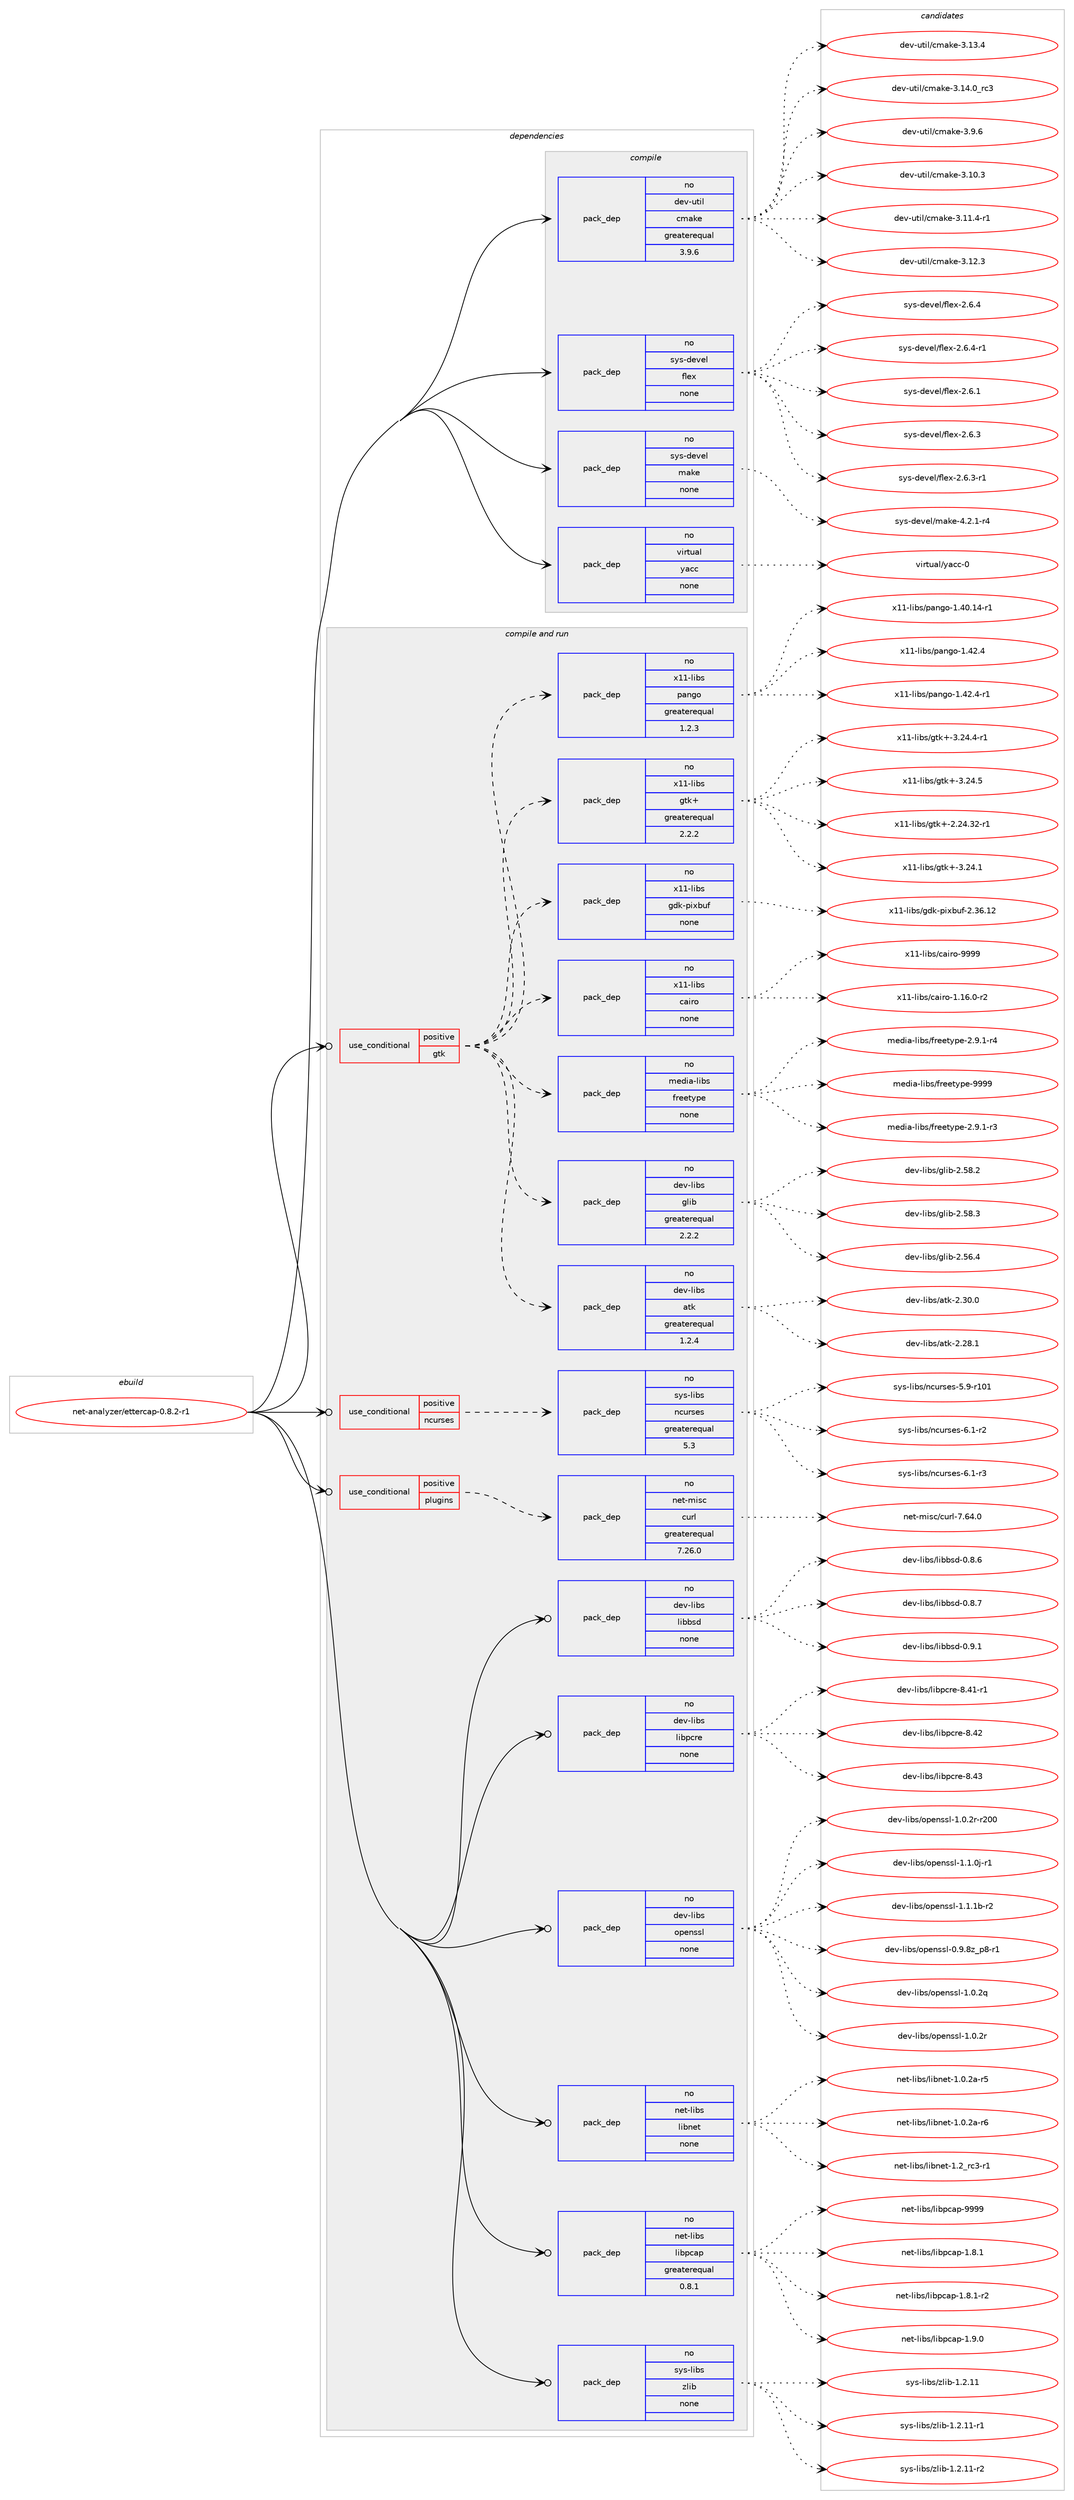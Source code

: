 digraph prolog {

# *************
# Graph options
# *************

newrank=true;
concentrate=true;
compound=true;
graph [rankdir=LR,fontname=Helvetica,fontsize=10,ranksep=1.5];#, ranksep=2.5, nodesep=0.2];
edge  [arrowhead=vee];
node  [fontname=Helvetica,fontsize=10];

# **********
# The ebuild
# **********

subgraph cluster_leftcol {
color=gray;
rank=same;
label=<<i>ebuild</i>>;
id [label="net-analyzer/ettercap-0.8.2-r1", color=red, width=4, href="../net-analyzer/ettercap-0.8.2-r1.svg"];
}

# ****************
# The dependencies
# ****************

subgraph cluster_midcol {
color=gray;
label=<<i>dependencies</i>>;
subgraph cluster_compile {
fillcolor="#eeeeee";
style=filled;
label=<<i>compile</i>>;
subgraph pack1174302 {
dependency1642464 [label=<<TABLE BORDER="0" CELLBORDER="1" CELLSPACING="0" CELLPADDING="4" WIDTH="220"><TR><TD ROWSPAN="6" CELLPADDING="30">pack_dep</TD></TR><TR><TD WIDTH="110">no</TD></TR><TR><TD>dev-util</TD></TR><TR><TD>cmake</TD></TR><TR><TD>greaterequal</TD></TR><TR><TD>3.9.6</TD></TR></TABLE>>, shape=none, color=blue];
}
id:e -> dependency1642464:w [weight=20,style="solid",arrowhead="vee"];
subgraph pack1174303 {
dependency1642465 [label=<<TABLE BORDER="0" CELLBORDER="1" CELLSPACING="0" CELLPADDING="4" WIDTH="220"><TR><TD ROWSPAN="6" CELLPADDING="30">pack_dep</TD></TR><TR><TD WIDTH="110">no</TD></TR><TR><TD>sys-devel</TD></TR><TR><TD>flex</TD></TR><TR><TD>none</TD></TR><TR><TD></TD></TR></TABLE>>, shape=none, color=blue];
}
id:e -> dependency1642465:w [weight=20,style="solid",arrowhead="vee"];
subgraph pack1174304 {
dependency1642466 [label=<<TABLE BORDER="0" CELLBORDER="1" CELLSPACING="0" CELLPADDING="4" WIDTH="220"><TR><TD ROWSPAN="6" CELLPADDING="30">pack_dep</TD></TR><TR><TD WIDTH="110">no</TD></TR><TR><TD>sys-devel</TD></TR><TR><TD>make</TD></TR><TR><TD>none</TD></TR><TR><TD></TD></TR></TABLE>>, shape=none, color=blue];
}
id:e -> dependency1642466:w [weight=20,style="solid",arrowhead="vee"];
subgraph pack1174305 {
dependency1642467 [label=<<TABLE BORDER="0" CELLBORDER="1" CELLSPACING="0" CELLPADDING="4" WIDTH="220"><TR><TD ROWSPAN="6" CELLPADDING="30">pack_dep</TD></TR><TR><TD WIDTH="110">no</TD></TR><TR><TD>virtual</TD></TR><TR><TD>yacc</TD></TR><TR><TD>none</TD></TR><TR><TD></TD></TR></TABLE>>, shape=none, color=blue];
}
id:e -> dependency1642467:w [weight=20,style="solid",arrowhead="vee"];
}
subgraph cluster_compileandrun {
fillcolor="#eeeeee";
style=filled;
label=<<i>compile and run</i>>;
subgraph cond441636 {
dependency1642468 [label=<<TABLE BORDER="0" CELLBORDER="1" CELLSPACING="0" CELLPADDING="4"><TR><TD ROWSPAN="3" CELLPADDING="10">use_conditional</TD></TR><TR><TD>positive</TD></TR><TR><TD>gtk</TD></TR></TABLE>>, shape=none, color=red];
subgraph pack1174306 {
dependency1642469 [label=<<TABLE BORDER="0" CELLBORDER="1" CELLSPACING="0" CELLPADDING="4" WIDTH="220"><TR><TD ROWSPAN="6" CELLPADDING="30">pack_dep</TD></TR><TR><TD WIDTH="110">no</TD></TR><TR><TD>dev-libs</TD></TR><TR><TD>atk</TD></TR><TR><TD>greaterequal</TD></TR><TR><TD>1.2.4</TD></TR></TABLE>>, shape=none, color=blue];
}
dependency1642468:e -> dependency1642469:w [weight=20,style="dashed",arrowhead="vee"];
subgraph pack1174307 {
dependency1642470 [label=<<TABLE BORDER="0" CELLBORDER="1" CELLSPACING="0" CELLPADDING="4" WIDTH="220"><TR><TD ROWSPAN="6" CELLPADDING="30">pack_dep</TD></TR><TR><TD WIDTH="110">no</TD></TR><TR><TD>dev-libs</TD></TR><TR><TD>glib</TD></TR><TR><TD>greaterequal</TD></TR><TR><TD>2.2.2</TD></TR></TABLE>>, shape=none, color=blue];
}
dependency1642468:e -> dependency1642470:w [weight=20,style="dashed",arrowhead="vee"];
subgraph pack1174308 {
dependency1642471 [label=<<TABLE BORDER="0" CELLBORDER="1" CELLSPACING="0" CELLPADDING="4" WIDTH="220"><TR><TD ROWSPAN="6" CELLPADDING="30">pack_dep</TD></TR><TR><TD WIDTH="110">no</TD></TR><TR><TD>media-libs</TD></TR><TR><TD>freetype</TD></TR><TR><TD>none</TD></TR><TR><TD></TD></TR></TABLE>>, shape=none, color=blue];
}
dependency1642468:e -> dependency1642471:w [weight=20,style="dashed",arrowhead="vee"];
subgraph pack1174309 {
dependency1642472 [label=<<TABLE BORDER="0" CELLBORDER="1" CELLSPACING="0" CELLPADDING="4" WIDTH="220"><TR><TD ROWSPAN="6" CELLPADDING="30">pack_dep</TD></TR><TR><TD WIDTH="110">no</TD></TR><TR><TD>x11-libs</TD></TR><TR><TD>cairo</TD></TR><TR><TD>none</TD></TR><TR><TD></TD></TR></TABLE>>, shape=none, color=blue];
}
dependency1642468:e -> dependency1642472:w [weight=20,style="dashed",arrowhead="vee"];
subgraph pack1174310 {
dependency1642473 [label=<<TABLE BORDER="0" CELLBORDER="1" CELLSPACING="0" CELLPADDING="4" WIDTH="220"><TR><TD ROWSPAN="6" CELLPADDING="30">pack_dep</TD></TR><TR><TD WIDTH="110">no</TD></TR><TR><TD>x11-libs</TD></TR><TR><TD>gdk-pixbuf</TD></TR><TR><TD>none</TD></TR><TR><TD></TD></TR></TABLE>>, shape=none, color=blue];
}
dependency1642468:e -> dependency1642473:w [weight=20,style="dashed",arrowhead="vee"];
subgraph pack1174311 {
dependency1642474 [label=<<TABLE BORDER="0" CELLBORDER="1" CELLSPACING="0" CELLPADDING="4" WIDTH="220"><TR><TD ROWSPAN="6" CELLPADDING="30">pack_dep</TD></TR><TR><TD WIDTH="110">no</TD></TR><TR><TD>x11-libs</TD></TR><TR><TD>gtk+</TD></TR><TR><TD>greaterequal</TD></TR><TR><TD>2.2.2</TD></TR></TABLE>>, shape=none, color=blue];
}
dependency1642468:e -> dependency1642474:w [weight=20,style="dashed",arrowhead="vee"];
subgraph pack1174312 {
dependency1642475 [label=<<TABLE BORDER="0" CELLBORDER="1" CELLSPACING="0" CELLPADDING="4" WIDTH="220"><TR><TD ROWSPAN="6" CELLPADDING="30">pack_dep</TD></TR><TR><TD WIDTH="110">no</TD></TR><TR><TD>x11-libs</TD></TR><TR><TD>pango</TD></TR><TR><TD>greaterequal</TD></TR><TR><TD>1.2.3</TD></TR></TABLE>>, shape=none, color=blue];
}
dependency1642468:e -> dependency1642475:w [weight=20,style="dashed",arrowhead="vee"];
}
id:e -> dependency1642468:w [weight=20,style="solid",arrowhead="odotvee"];
subgraph cond441637 {
dependency1642476 [label=<<TABLE BORDER="0" CELLBORDER="1" CELLSPACING="0" CELLPADDING="4"><TR><TD ROWSPAN="3" CELLPADDING="10">use_conditional</TD></TR><TR><TD>positive</TD></TR><TR><TD>ncurses</TD></TR></TABLE>>, shape=none, color=red];
subgraph pack1174313 {
dependency1642477 [label=<<TABLE BORDER="0" CELLBORDER="1" CELLSPACING="0" CELLPADDING="4" WIDTH="220"><TR><TD ROWSPAN="6" CELLPADDING="30">pack_dep</TD></TR><TR><TD WIDTH="110">no</TD></TR><TR><TD>sys-libs</TD></TR><TR><TD>ncurses</TD></TR><TR><TD>greaterequal</TD></TR><TR><TD>5.3</TD></TR></TABLE>>, shape=none, color=blue];
}
dependency1642476:e -> dependency1642477:w [weight=20,style="dashed",arrowhead="vee"];
}
id:e -> dependency1642476:w [weight=20,style="solid",arrowhead="odotvee"];
subgraph cond441638 {
dependency1642478 [label=<<TABLE BORDER="0" CELLBORDER="1" CELLSPACING="0" CELLPADDING="4"><TR><TD ROWSPAN="3" CELLPADDING="10">use_conditional</TD></TR><TR><TD>positive</TD></TR><TR><TD>plugins</TD></TR></TABLE>>, shape=none, color=red];
subgraph pack1174314 {
dependency1642479 [label=<<TABLE BORDER="0" CELLBORDER="1" CELLSPACING="0" CELLPADDING="4" WIDTH="220"><TR><TD ROWSPAN="6" CELLPADDING="30">pack_dep</TD></TR><TR><TD WIDTH="110">no</TD></TR><TR><TD>net-misc</TD></TR><TR><TD>curl</TD></TR><TR><TD>greaterequal</TD></TR><TR><TD>7.26.0</TD></TR></TABLE>>, shape=none, color=blue];
}
dependency1642478:e -> dependency1642479:w [weight=20,style="dashed",arrowhead="vee"];
}
id:e -> dependency1642478:w [weight=20,style="solid",arrowhead="odotvee"];
subgraph pack1174315 {
dependency1642480 [label=<<TABLE BORDER="0" CELLBORDER="1" CELLSPACING="0" CELLPADDING="4" WIDTH="220"><TR><TD ROWSPAN="6" CELLPADDING="30">pack_dep</TD></TR><TR><TD WIDTH="110">no</TD></TR><TR><TD>dev-libs</TD></TR><TR><TD>libbsd</TD></TR><TR><TD>none</TD></TR><TR><TD></TD></TR></TABLE>>, shape=none, color=blue];
}
id:e -> dependency1642480:w [weight=20,style="solid",arrowhead="odotvee"];
subgraph pack1174316 {
dependency1642481 [label=<<TABLE BORDER="0" CELLBORDER="1" CELLSPACING="0" CELLPADDING="4" WIDTH="220"><TR><TD ROWSPAN="6" CELLPADDING="30">pack_dep</TD></TR><TR><TD WIDTH="110">no</TD></TR><TR><TD>dev-libs</TD></TR><TR><TD>libpcre</TD></TR><TR><TD>none</TD></TR><TR><TD></TD></TR></TABLE>>, shape=none, color=blue];
}
id:e -> dependency1642481:w [weight=20,style="solid",arrowhead="odotvee"];
subgraph pack1174317 {
dependency1642482 [label=<<TABLE BORDER="0" CELLBORDER="1" CELLSPACING="0" CELLPADDING="4" WIDTH="220"><TR><TD ROWSPAN="6" CELLPADDING="30">pack_dep</TD></TR><TR><TD WIDTH="110">no</TD></TR><TR><TD>dev-libs</TD></TR><TR><TD>openssl</TD></TR><TR><TD>none</TD></TR><TR><TD></TD></TR></TABLE>>, shape=none, color=blue];
}
id:e -> dependency1642482:w [weight=20,style="solid",arrowhead="odotvee"];
subgraph pack1174318 {
dependency1642483 [label=<<TABLE BORDER="0" CELLBORDER="1" CELLSPACING="0" CELLPADDING="4" WIDTH="220"><TR><TD ROWSPAN="6" CELLPADDING="30">pack_dep</TD></TR><TR><TD WIDTH="110">no</TD></TR><TR><TD>net-libs</TD></TR><TR><TD>libnet</TD></TR><TR><TD>none</TD></TR><TR><TD></TD></TR></TABLE>>, shape=none, color=blue];
}
id:e -> dependency1642483:w [weight=20,style="solid",arrowhead="odotvee"];
subgraph pack1174319 {
dependency1642484 [label=<<TABLE BORDER="0" CELLBORDER="1" CELLSPACING="0" CELLPADDING="4" WIDTH="220"><TR><TD ROWSPAN="6" CELLPADDING="30">pack_dep</TD></TR><TR><TD WIDTH="110">no</TD></TR><TR><TD>net-libs</TD></TR><TR><TD>libpcap</TD></TR><TR><TD>greaterequal</TD></TR><TR><TD>0.8.1</TD></TR></TABLE>>, shape=none, color=blue];
}
id:e -> dependency1642484:w [weight=20,style="solid",arrowhead="odotvee"];
subgraph pack1174320 {
dependency1642485 [label=<<TABLE BORDER="0" CELLBORDER="1" CELLSPACING="0" CELLPADDING="4" WIDTH="220"><TR><TD ROWSPAN="6" CELLPADDING="30">pack_dep</TD></TR><TR><TD WIDTH="110">no</TD></TR><TR><TD>sys-libs</TD></TR><TR><TD>zlib</TD></TR><TR><TD>none</TD></TR><TR><TD></TD></TR></TABLE>>, shape=none, color=blue];
}
id:e -> dependency1642485:w [weight=20,style="solid",arrowhead="odotvee"];
}
subgraph cluster_run {
fillcolor="#eeeeee";
style=filled;
label=<<i>run</i>>;
}
}

# **************
# The candidates
# **************

subgraph cluster_choices {
rank=same;
color=gray;
label=<<i>candidates</i>>;

subgraph choice1174302 {
color=black;
nodesep=1;
choice1001011184511711610510847991099710710145514649484651 [label="dev-util/cmake-3.10.3", color=red, width=4,href="../dev-util/cmake-3.10.3.svg"];
choice10010111845117116105108479910997107101455146494946524511449 [label="dev-util/cmake-3.11.4-r1", color=red, width=4,href="../dev-util/cmake-3.11.4-r1.svg"];
choice1001011184511711610510847991099710710145514649504651 [label="dev-util/cmake-3.12.3", color=red, width=4,href="../dev-util/cmake-3.12.3.svg"];
choice1001011184511711610510847991099710710145514649514652 [label="dev-util/cmake-3.13.4", color=red, width=4,href="../dev-util/cmake-3.13.4.svg"];
choice1001011184511711610510847991099710710145514649524648951149951 [label="dev-util/cmake-3.14.0_rc3", color=red, width=4,href="../dev-util/cmake-3.14.0_rc3.svg"];
choice10010111845117116105108479910997107101455146574654 [label="dev-util/cmake-3.9.6", color=red, width=4,href="../dev-util/cmake-3.9.6.svg"];
dependency1642464:e -> choice1001011184511711610510847991099710710145514649484651:w [style=dotted,weight="100"];
dependency1642464:e -> choice10010111845117116105108479910997107101455146494946524511449:w [style=dotted,weight="100"];
dependency1642464:e -> choice1001011184511711610510847991099710710145514649504651:w [style=dotted,weight="100"];
dependency1642464:e -> choice1001011184511711610510847991099710710145514649514652:w [style=dotted,weight="100"];
dependency1642464:e -> choice1001011184511711610510847991099710710145514649524648951149951:w [style=dotted,weight="100"];
dependency1642464:e -> choice10010111845117116105108479910997107101455146574654:w [style=dotted,weight="100"];
}
subgraph choice1174303 {
color=black;
nodesep=1;
choice1151211154510010111810110847102108101120455046544649 [label="sys-devel/flex-2.6.1", color=red, width=4,href="../sys-devel/flex-2.6.1.svg"];
choice1151211154510010111810110847102108101120455046544651 [label="sys-devel/flex-2.6.3", color=red, width=4,href="../sys-devel/flex-2.6.3.svg"];
choice11512111545100101118101108471021081011204550465446514511449 [label="sys-devel/flex-2.6.3-r1", color=red, width=4,href="../sys-devel/flex-2.6.3-r1.svg"];
choice1151211154510010111810110847102108101120455046544652 [label="sys-devel/flex-2.6.4", color=red, width=4,href="../sys-devel/flex-2.6.4.svg"];
choice11512111545100101118101108471021081011204550465446524511449 [label="sys-devel/flex-2.6.4-r1", color=red, width=4,href="../sys-devel/flex-2.6.4-r1.svg"];
dependency1642465:e -> choice1151211154510010111810110847102108101120455046544649:w [style=dotted,weight="100"];
dependency1642465:e -> choice1151211154510010111810110847102108101120455046544651:w [style=dotted,weight="100"];
dependency1642465:e -> choice11512111545100101118101108471021081011204550465446514511449:w [style=dotted,weight="100"];
dependency1642465:e -> choice1151211154510010111810110847102108101120455046544652:w [style=dotted,weight="100"];
dependency1642465:e -> choice11512111545100101118101108471021081011204550465446524511449:w [style=dotted,weight="100"];
}
subgraph choice1174304 {
color=black;
nodesep=1;
choice1151211154510010111810110847109971071014552465046494511452 [label="sys-devel/make-4.2.1-r4", color=red, width=4,href="../sys-devel/make-4.2.1-r4.svg"];
dependency1642466:e -> choice1151211154510010111810110847109971071014552465046494511452:w [style=dotted,weight="100"];
}
subgraph choice1174305 {
color=black;
nodesep=1;
choice11810511411611797108471219799994548 [label="virtual/yacc-0", color=red, width=4,href="../virtual/yacc-0.svg"];
dependency1642467:e -> choice11810511411611797108471219799994548:w [style=dotted,weight="100"];
}
subgraph choice1174306 {
color=black;
nodesep=1;
choice1001011184510810598115479711610745504650564649 [label="dev-libs/atk-2.28.1", color=red, width=4,href="../dev-libs/atk-2.28.1.svg"];
choice1001011184510810598115479711610745504651484648 [label="dev-libs/atk-2.30.0", color=red, width=4,href="../dev-libs/atk-2.30.0.svg"];
dependency1642469:e -> choice1001011184510810598115479711610745504650564649:w [style=dotted,weight="100"];
dependency1642469:e -> choice1001011184510810598115479711610745504651484648:w [style=dotted,weight="100"];
}
subgraph choice1174307 {
color=black;
nodesep=1;
choice1001011184510810598115471031081059845504653544652 [label="dev-libs/glib-2.56.4", color=red, width=4,href="../dev-libs/glib-2.56.4.svg"];
choice1001011184510810598115471031081059845504653564650 [label="dev-libs/glib-2.58.2", color=red, width=4,href="../dev-libs/glib-2.58.2.svg"];
choice1001011184510810598115471031081059845504653564651 [label="dev-libs/glib-2.58.3", color=red, width=4,href="../dev-libs/glib-2.58.3.svg"];
dependency1642470:e -> choice1001011184510810598115471031081059845504653544652:w [style=dotted,weight="100"];
dependency1642470:e -> choice1001011184510810598115471031081059845504653564650:w [style=dotted,weight="100"];
dependency1642470:e -> choice1001011184510810598115471031081059845504653564651:w [style=dotted,weight="100"];
}
subgraph choice1174308 {
color=black;
nodesep=1;
choice109101100105974510810598115471021141011011161211121014550465746494511451 [label="media-libs/freetype-2.9.1-r3", color=red, width=4,href="../media-libs/freetype-2.9.1-r3.svg"];
choice109101100105974510810598115471021141011011161211121014550465746494511452 [label="media-libs/freetype-2.9.1-r4", color=red, width=4,href="../media-libs/freetype-2.9.1-r4.svg"];
choice109101100105974510810598115471021141011011161211121014557575757 [label="media-libs/freetype-9999", color=red, width=4,href="../media-libs/freetype-9999.svg"];
dependency1642471:e -> choice109101100105974510810598115471021141011011161211121014550465746494511451:w [style=dotted,weight="100"];
dependency1642471:e -> choice109101100105974510810598115471021141011011161211121014550465746494511452:w [style=dotted,weight="100"];
dependency1642471:e -> choice109101100105974510810598115471021141011011161211121014557575757:w [style=dotted,weight="100"];
}
subgraph choice1174309 {
color=black;
nodesep=1;
choice12049494510810598115479997105114111454946495446484511450 [label="x11-libs/cairo-1.16.0-r2", color=red, width=4,href="../x11-libs/cairo-1.16.0-r2.svg"];
choice120494945108105981154799971051141114557575757 [label="x11-libs/cairo-9999", color=red, width=4,href="../x11-libs/cairo-9999.svg"];
dependency1642472:e -> choice12049494510810598115479997105114111454946495446484511450:w [style=dotted,weight="100"];
dependency1642472:e -> choice120494945108105981154799971051141114557575757:w [style=dotted,weight="100"];
}
subgraph choice1174310 {
color=black;
nodesep=1;
choice120494945108105981154710310010745112105120981171024550465154464950 [label="x11-libs/gdk-pixbuf-2.36.12", color=red, width=4,href="../x11-libs/gdk-pixbuf-2.36.12.svg"];
dependency1642473:e -> choice120494945108105981154710310010745112105120981171024550465154464950:w [style=dotted,weight="100"];
}
subgraph choice1174311 {
color=black;
nodesep=1;
choice12049494510810598115471031161074345504650524651504511449 [label="x11-libs/gtk+-2.24.32-r1", color=red, width=4,href="../x11-libs/gtk+-2.24.32-r1.svg"];
choice12049494510810598115471031161074345514650524649 [label="x11-libs/gtk+-3.24.1", color=red, width=4,href="../x11-libs/gtk+-3.24.1.svg"];
choice120494945108105981154710311610743455146505246524511449 [label="x11-libs/gtk+-3.24.4-r1", color=red, width=4,href="../x11-libs/gtk+-3.24.4-r1.svg"];
choice12049494510810598115471031161074345514650524653 [label="x11-libs/gtk+-3.24.5", color=red, width=4,href="../x11-libs/gtk+-3.24.5.svg"];
dependency1642474:e -> choice12049494510810598115471031161074345504650524651504511449:w [style=dotted,weight="100"];
dependency1642474:e -> choice12049494510810598115471031161074345514650524649:w [style=dotted,weight="100"];
dependency1642474:e -> choice120494945108105981154710311610743455146505246524511449:w [style=dotted,weight="100"];
dependency1642474:e -> choice12049494510810598115471031161074345514650524653:w [style=dotted,weight="100"];
}
subgraph choice1174312 {
color=black;
nodesep=1;
choice12049494510810598115471129711010311145494652484649524511449 [label="x11-libs/pango-1.40.14-r1", color=red, width=4,href="../x11-libs/pango-1.40.14-r1.svg"];
choice12049494510810598115471129711010311145494652504652 [label="x11-libs/pango-1.42.4", color=red, width=4,href="../x11-libs/pango-1.42.4.svg"];
choice120494945108105981154711297110103111454946525046524511449 [label="x11-libs/pango-1.42.4-r1", color=red, width=4,href="../x11-libs/pango-1.42.4-r1.svg"];
dependency1642475:e -> choice12049494510810598115471129711010311145494652484649524511449:w [style=dotted,weight="100"];
dependency1642475:e -> choice12049494510810598115471129711010311145494652504652:w [style=dotted,weight="100"];
dependency1642475:e -> choice120494945108105981154711297110103111454946525046524511449:w [style=dotted,weight="100"];
}
subgraph choice1174313 {
color=black;
nodesep=1;
choice115121115451081059811547110991171141151011154553465745114494849 [label="sys-libs/ncurses-5.9-r101", color=red, width=4,href="../sys-libs/ncurses-5.9-r101.svg"];
choice11512111545108105981154711099117114115101115455446494511450 [label="sys-libs/ncurses-6.1-r2", color=red, width=4,href="../sys-libs/ncurses-6.1-r2.svg"];
choice11512111545108105981154711099117114115101115455446494511451 [label="sys-libs/ncurses-6.1-r3", color=red, width=4,href="../sys-libs/ncurses-6.1-r3.svg"];
dependency1642477:e -> choice115121115451081059811547110991171141151011154553465745114494849:w [style=dotted,weight="100"];
dependency1642477:e -> choice11512111545108105981154711099117114115101115455446494511450:w [style=dotted,weight="100"];
dependency1642477:e -> choice11512111545108105981154711099117114115101115455446494511451:w [style=dotted,weight="100"];
}
subgraph choice1174314 {
color=black;
nodesep=1;
choice1101011164510910511599479911711410845554654524648 [label="net-misc/curl-7.64.0", color=red, width=4,href="../net-misc/curl-7.64.0.svg"];
dependency1642479:e -> choice1101011164510910511599479911711410845554654524648:w [style=dotted,weight="100"];
}
subgraph choice1174315 {
color=black;
nodesep=1;
choice1001011184510810598115471081059898115100454846564654 [label="dev-libs/libbsd-0.8.6", color=red, width=4,href="../dev-libs/libbsd-0.8.6.svg"];
choice1001011184510810598115471081059898115100454846564655 [label="dev-libs/libbsd-0.8.7", color=red, width=4,href="../dev-libs/libbsd-0.8.7.svg"];
choice1001011184510810598115471081059898115100454846574649 [label="dev-libs/libbsd-0.9.1", color=red, width=4,href="../dev-libs/libbsd-0.9.1.svg"];
dependency1642480:e -> choice1001011184510810598115471081059898115100454846564654:w [style=dotted,weight="100"];
dependency1642480:e -> choice1001011184510810598115471081059898115100454846564655:w [style=dotted,weight="100"];
dependency1642480:e -> choice1001011184510810598115471081059898115100454846574649:w [style=dotted,weight="100"];
}
subgraph choice1174316 {
color=black;
nodesep=1;
choice100101118451081059811547108105981129911410145564652494511449 [label="dev-libs/libpcre-8.41-r1", color=red, width=4,href="../dev-libs/libpcre-8.41-r1.svg"];
choice10010111845108105981154710810598112991141014556465250 [label="dev-libs/libpcre-8.42", color=red, width=4,href="../dev-libs/libpcre-8.42.svg"];
choice10010111845108105981154710810598112991141014556465251 [label="dev-libs/libpcre-8.43", color=red, width=4,href="../dev-libs/libpcre-8.43.svg"];
dependency1642481:e -> choice100101118451081059811547108105981129911410145564652494511449:w [style=dotted,weight="100"];
dependency1642481:e -> choice10010111845108105981154710810598112991141014556465250:w [style=dotted,weight="100"];
dependency1642481:e -> choice10010111845108105981154710810598112991141014556465251:w [style=dotted,weight="100"];
}
subgraph choice1174317 {
color=black;
nodesep=1;
choice10010111845108105981154711111210111011511510845484657465612295112564511449 [label="dev-libs/openssl-0.9.8z_p8-r1", color=red, width=4,href="../dev-libs/openssl-0.9.8z_p8-r1.svg"];
choice100101118451081059811547111112101110115115108454946484650113 [label="dev-libs/openssl-1.0.2q", color=red, width=4,href="../dev-libs/openssl-1.0.2q.svg"];
choice100101118451081059811547111112101110115115108454946484650114 [label="dev-libs/openssl-1.0.2r", color=red, width=4,href="../dev-libs/openssl-1.0.2r.svg"];
choice10010111845108105981154711111210111011511510845494648465011445114504848 [label="dev-libs/openssl-1.0.2r-r200", color=red, width=4,href="../dev-libs/openssl-1.0.2r-r200.svg"];
choice1001011184510810598115471111121011101151151084549464946481064511449 [label="dev-libs/openssl-1.1.0j-r1", color=red, width=4,href="../dev-libs/openssl-1.1.0j-r1.svg"];
choice100101118451081059811547111112101110115115108454946494649984511450 [label="dev-libs/openssl-1.1.1b-r2", color=red, width=4,href="../dev-libs/openssl-1.1.1b-r2.svg"];
dependency1642482:e -> choice10010111845108105981154711111210111011511510845484657465612295112564511449:w [style=dotted,weight="100"];
dependency1642482:e -> choice100101118451081059811547111112101110115115108454946484650113:w [style=dotted,weight="100"];
dependency1642482:e -> choice100101118451081059811547111112101110115115108454946484650114:w [style=dotted,weight="100"];
dependency1642482:e -> choice10010111845108105981154711111210111011511510845494648465011445114504848:w [style=dotted,weight="100"];
dependency1642482:e -> choice1001011184510810598115471111121011101151151084549464946481064511449:w [style=dotted,weight="100"];
dependency1642482:e -> choice100101118451081059811547111112101110115115108454946494649984511450:w [style=dotted,weight="100"];
}
subgraph choice1174318 {
color=black;
nodesep=1;
choice11010111645108105981154710810598110101116454946484650974511453 [label="net-libs/libnet-1.0.2a-r5", color=red, width=4,href="../net-libs/libnet-1.0.2a-r5.svg"];
choice11010111645108105981154710810598110101116454946484650974511454 [label="net-libs/libnet-1.0.2a-r6", color=red, width=4,href="../net-libs/libnet-1.0.2a-r6.svg"];
choice11010111645108105981154710810598110101116454946509511499514511449 [label="net-libs/libnet-1.2_rc3-r1", color=red, width=4,href="../net-libs/libnet-1.2_rc3-r1.svg"];
dependency1642483:e -> choice11010111645108105981154710810598110101116454946484650974511453:w [style=dotted,weight="100"];
dependency1642483:e -> choice11010111645108105981154710810598110101116454946484650974511454:w [style=dotted,weight="100"];
dependency1642483:e -> choice11010111645108105981154710810598110101116454946509511499514511449:w [style=dotted,weight="100"];
}
subgraph choice1174319 {
color=black;
nodesep=1;
choice110101116451081059811547108105981129997112454946564649 [label="net-libs/libpcap-1.8.1", color=red, width=4,href="../net-libs/libpcap-1.8.1.svg"];
choice1101011164510810598115471081059811299971124549465646494511450 [label="net-libs/libpcap-1.8.1-r2", color=red, width=4,href="../net-libs/libpcap-1.8.1-r2.svg"];
choice110101116451081059811547108105981129997112454946574648 [label="net-libs/libpcap-1.9.0", color=red, width=4,href="../net-libs/libpcap-1.9.0.svg"];
choice1101011164510810598115471081059811299971124557575757 [label="net-libs/libpcap-9999", color=red, width=4,href="../net-libs/libpcap-9999.svg"];
dependency1642484:e -> choice110101116451081059811547108105981129997112454946564649:w [style=dotted,weight="100"];
dependency1642484:e -> choice1101011164510810598115471081059811299971124549465646494511450:w [style=dotted,weight="100"];
dependency1642484:e -> choice110101116451081059811547108105981129997112454946574648:w [style=dotted,weight="100"];
dependency1642484:e -> choice1101011164510810598115471081059811299971124557575757:w [style=dotted,weight="100"];
}
subgraph choice1174320 {
color=black;
nodesep=1;
choice1151211154510810598115471221081059845494650464949 [label="sys-libs/zlib-1.2.11", color=red, width=4,href="../sys-libs/zlib-1.2.11.svg"];
choice11512111545108105981154712210810598454946504649494511449 [label="sys-libs/zlib-1.2.11-r1", color=red, width=4,href="../sys-libs/zlib-1.2.11-r1.svg"];
choice11512111545108105981154712210810598454946504649494511450 [label="sys-libs/zlib-1.2.11-r2", color=red, width=4,href="../sys-libs/zlib-1.2.11-r2.svg"];
dependency1642485:e -> choice1151211154510810598115471221081059845494650464949:w [style=dotted,weight="100"];
dependency1642485:e -> choice11512111545108105981154712210810598454946504649494511449:w [style=dotted,weight="100"];
dependency1642485:e -> choice11512111545108105981154712210810598454946504649494511450:w [style=dotted,weight="100"];
}
}

}
